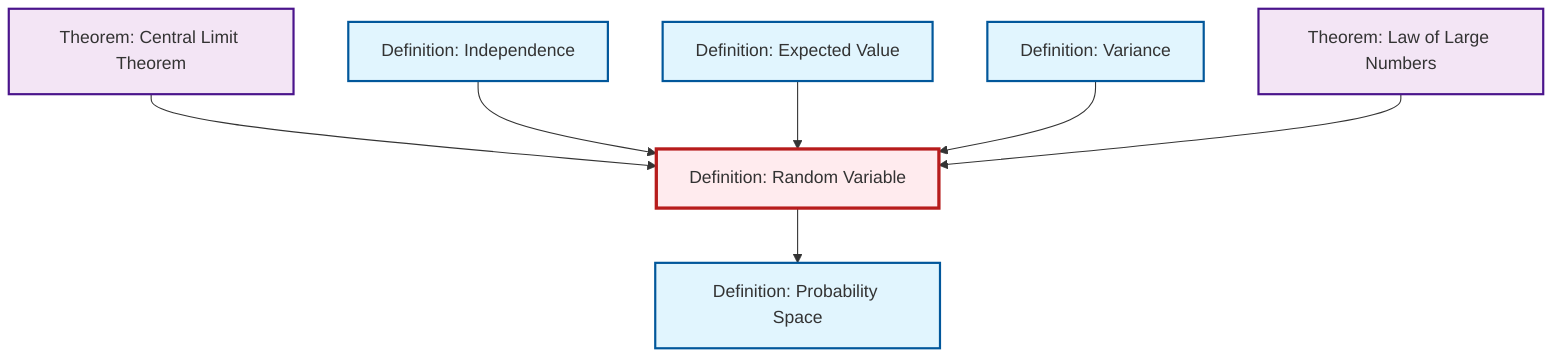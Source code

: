 graph TD
    classDef definition fill:#e1f5fe,stroke:#01579b,stroke-width:2px
    classDef theorem fill:#f3e5f5,stroke:#4a148c,stroke-width:2px
    classDef axiom fill:#fff3e0,stroke:#e65100,stroke-width:2px
    classDef example fill:#e8f5e9,stroke:#1b5e20,stroke-width:2px
    classDef current fill:#ffebee,stroke:#b71c1c,stroke-width:3px
    def-independence["Definition: Independence"]:::definition
    def-random-variable["Definition: Random Variable"]:::definition
    def-probability-space["Definition: Probability Space"]:::definition
    def-expectation["Definition: Expected Value"]:::definition
    thm-law-of-large-numbers["Theorem: Law of Large Numbers"]:::theorem
    def-variance["Definition: Variance"]:::definition
    thm-central-limit["Theorem: Central Limit Theorem"]:::theorem
    thm-central-limit --> def-random-variable
    def-random-variable --> def-probability-space
    def-independence --> def-random-variable
    def-expectation --> def-random-variable
    def-variance --> def-random-variable
    thm-law-of-large-numbers --> def-random-variable
    class def-random-variable current